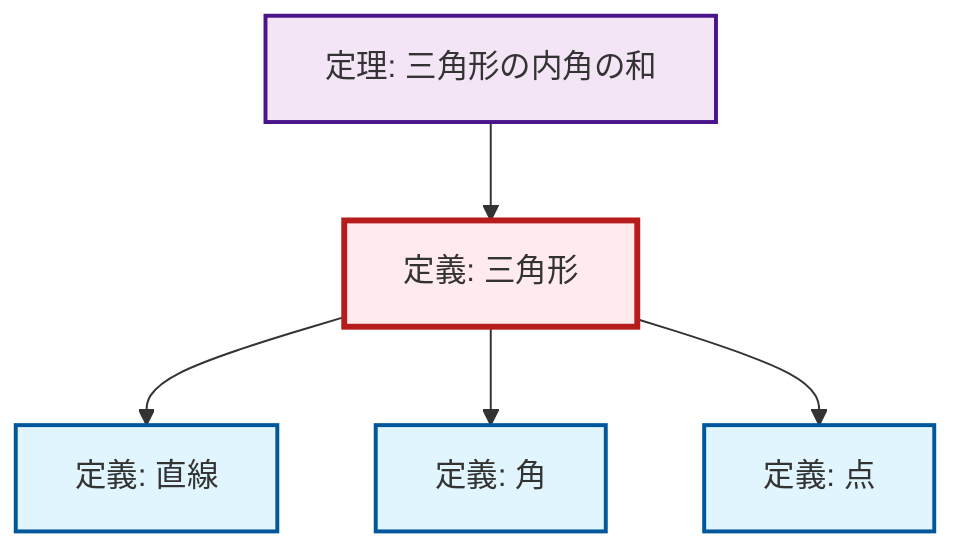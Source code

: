 graph TD
    classDef definition fill:#e1f5fe,stroke:#01579b,stroke-width:2px
    classDef theorem fill:#f3e5f5,stroke:#4a148c,stroke-width:2px
    classDef axiom fill:#fff3e0,stroke:#e65100,stroke-width:2px
    classDef example fill:#e8f5e9,stroke:#1b5e20,stroke-width:2px
    classDef current fill:#ffebee,stroke:#b71c1c,stroke-width:3px
    def-line["定義: 直線"]:::definition
    def-point["定義: 点"]:::definition
    def-angle["定義: 角"]:::definition
    thm-angle-sum-triangle["定理: 三角形の内角の和"]:::theorem
    def-triangle["定義: 三角形"]:::definition
    def-triangle --> def-line
    def-triangle --> def-angle
    def-triangle --> def-point
    thm-angle-sum-triangle --> def-triangle
    class def-triangle current